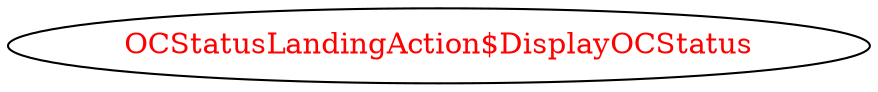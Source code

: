 digraph dependencyGraph {
 concentrate=true;
 ranksep="2.0";
 rankdir="LR"; 
 splines="ortho";
"OCStatusLandingAction$DisplayOCStatus" [fontcolor="red"];
}
